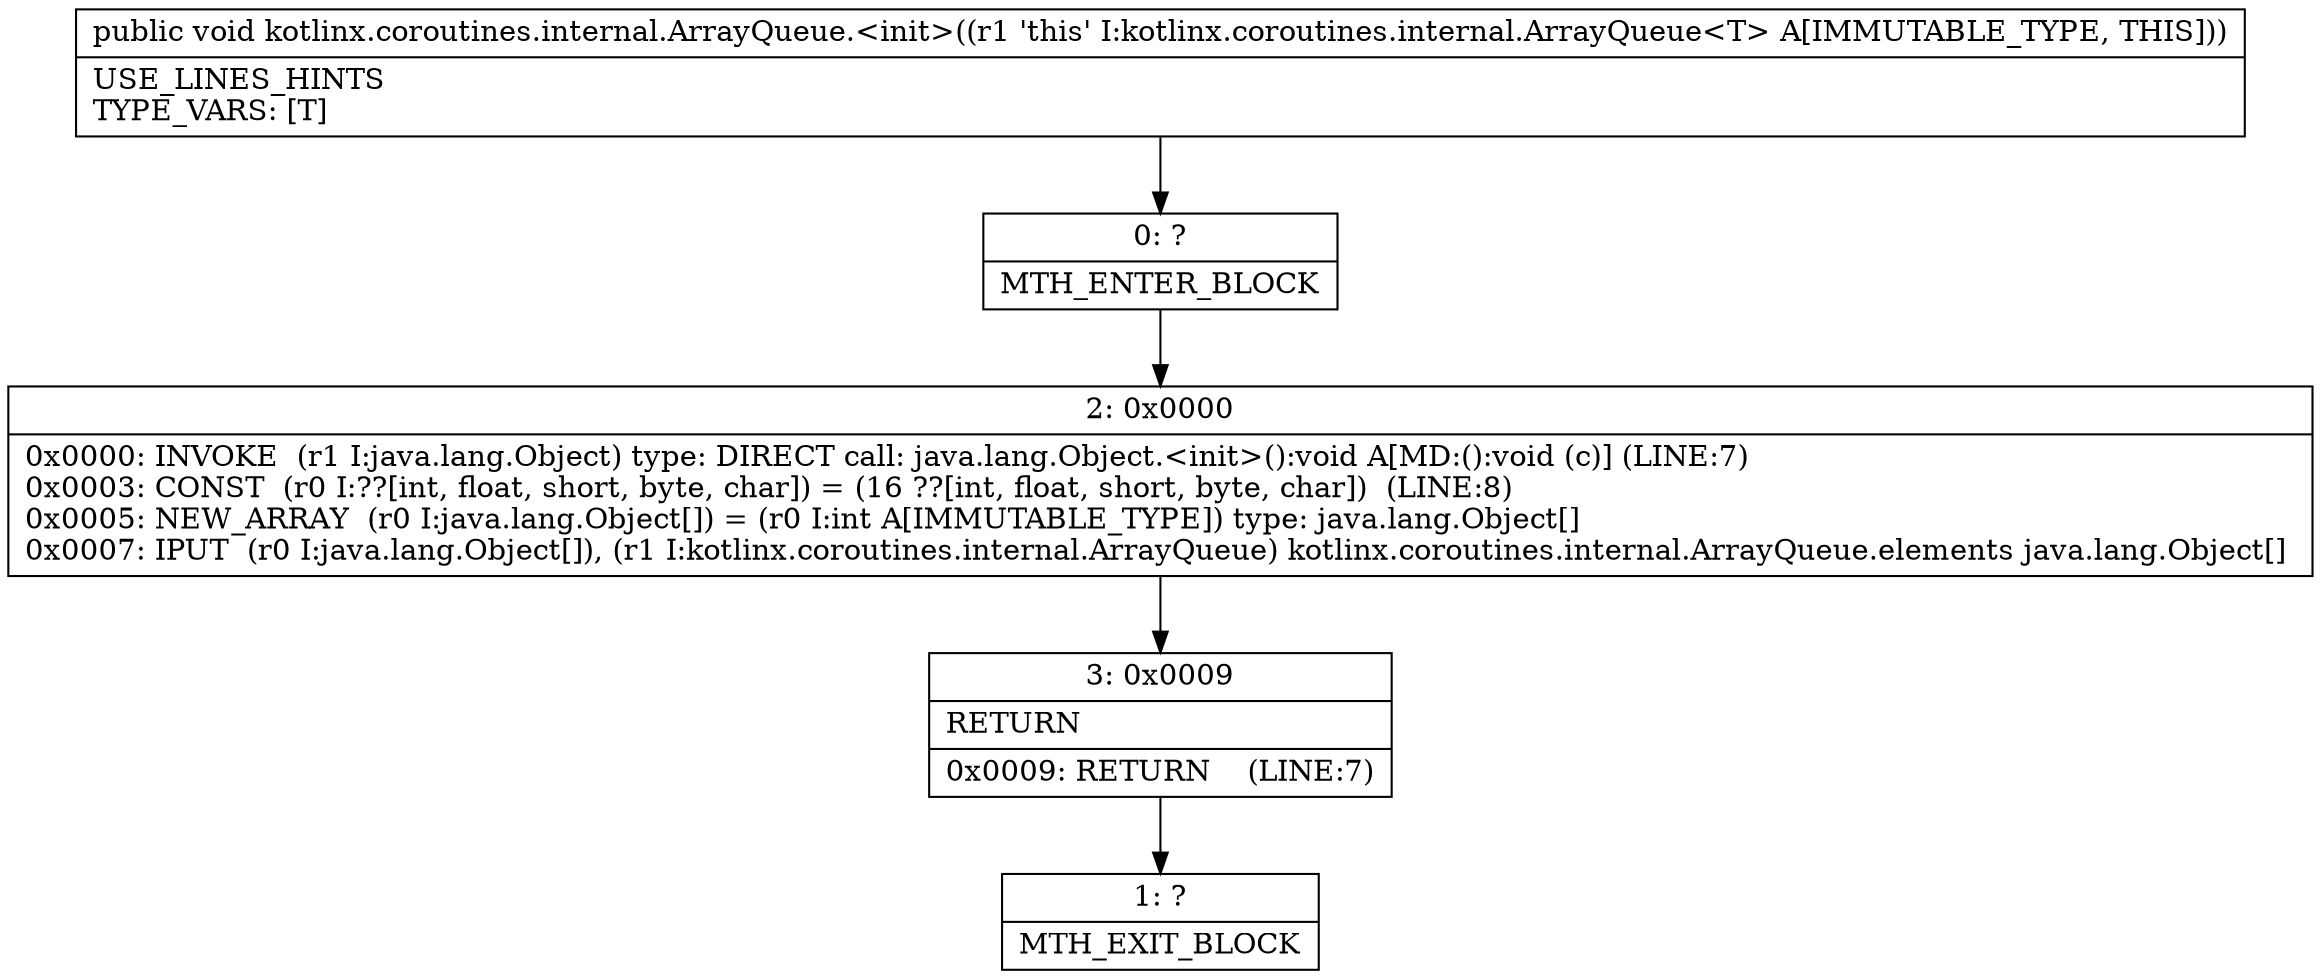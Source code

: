 digraph "CFG forkotlinx.coroutines.internal.ArrayQueue.\<init\>()V" {
Node_0 [shape=record,label="{0\:\ ?|MTH_ENTER_BLOCK\l}"];
Node_2 [shape=record,label="{2\:\ 0x0000|0x0000: INVOKE  (r1 I:java.lang.Object) type: DIRECT call: java.lang.Object.\<init\>():void A[MD:():void (c)] (LINE:7)\l0x0003: CONST  (r0 I:??[int, float, short, byte, char]) = (16 ??[int, float, short, byte, char])  (LINE:8)\l0x0005: NEW_ARRAY  (r0 I:java.lang.Object[]) = (r0 I:int A[IMMUTABLE_TYPE]) type: java.lang.Object[] \l0x0007: IPUT  (r0 I:java.lang.Object[]), (r1 I:kotlinx.coroutines.internal.ArrayQueue) kotlinx.coroutines.internal.ArrayQueue.elements java.lang.Object[] \l}"];
Node_3 [shape=record,label="{3\:\ 0x0009|RETURN\l|0x0009: RETURN    (LINE:7)\l}"];
Node_1 [shape=record,label="{1\:\ ?|MTH_EXIT_BLOCK\l}"];
MethodNode[shape=record,label="{public void kotlinx.coroutines.internal.ArrayQueue.\<init\>((r1 'this' I:kotlinx.coroutines.internal.ArrayQueue\<T\> A[IMMUTABLE_TYPE, THIS]))  | USE_LINES_HINTS\lTYPE_VARS: [T]\l}"];
MethodNode -> Node_0;Node_0 -> Node_2;
Node_2 -> Node_3;
Node_3 -> Node_1;
}

